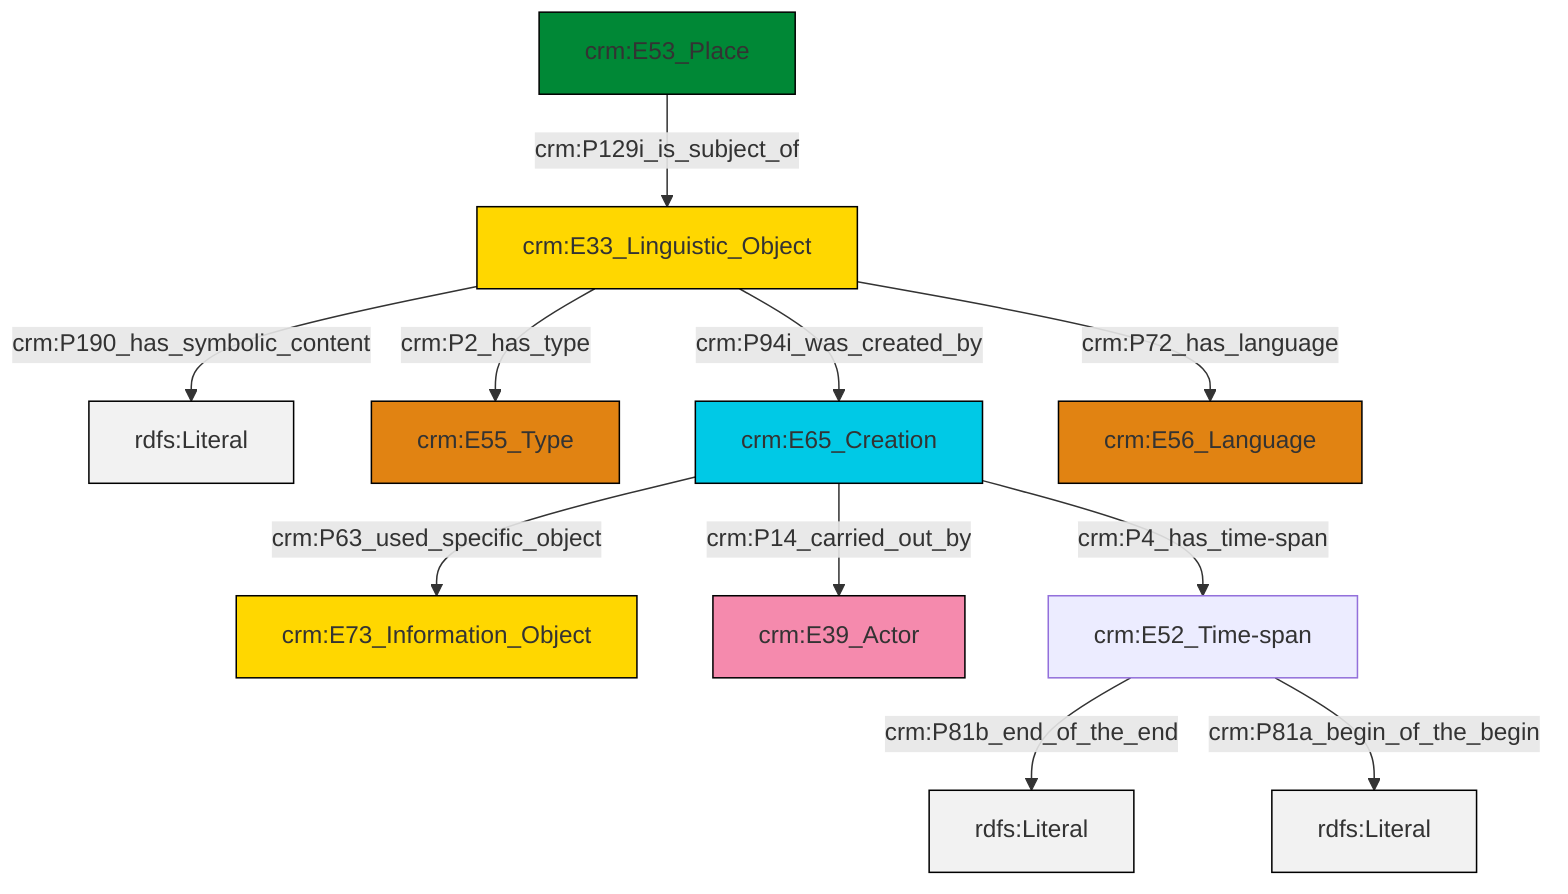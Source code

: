 graph TD
classDef Literal fill:#f2f2f2,stroke:#000000;
classDef CRM_Entity fill:#FFFFFF,stroke:#000000;
classDef Temporal_Entity fill:#00C9E6, stroke:#000000;
classDef Type fill:#E18312, stroke:#000000;
classDef Time-Span fill:#2C9C91, stroke:#000000;
classDef Appellation fill:#FFEB7F, stroke:#000000;
classDef Place fill:#008836, stroke:#000000;
classDef Persistent_Item fill:#B266B2, stroke:#000000;
classDef Conceptual_Object fill:#FFD700, stroke:#000000;
classDef Physical_Thing fill:#D2B48C, stroke:#000000;
classDef Actor fill:#f58aad, stroke:#000000;
classDef PC_Classes fill:#4ce600, stroke:#000000;
classDef Multi fill:#cccccc,stroke:#000000;

0["crm:E33_Linguistic_Object"]:::Conceptual_Object -->|crm:P190_has_symbolic_content| 4[rdfs:Literal]:::Literal
9["crm:E53_Place"]:::Place -->|crm:P129i_is_subject_of| 0["crm:E33_Linguistic_Object"]:::Conceptual_Object
0["crm:E33_Linguistic_Object"]:::Conceptual_Object -->|crm:P94i_was_created_by| 13["crm:E65_Creation"]:::Temporal_Entity
11["crm:E52_Time-span"]:::Default -->|crm:P81b_end_of_the_end| 14[rdfs:Literal]:::Literal
0["crm:E33_Linguistic_Object"]:::Conceptual_Object -->|crm:P72_has_language| 15["crm:E56_Language"]:::Type
0["crm:E33_Linguistic_Object"]:::Conceptual_Object -->|crm:P2_has_type| 7["crm:E55_Type"]:::Type
13["crm:E65_Creation"]:::Temporal_Entity -->|crm:P4_has_time-span| 11["crm:E52_Time-span"]:::Default
11["crm:E52_Time-span"]:::Default -->|crm:P81a_begin_of_the_begin| 18[rdfs:Literal]:::Literal
13["crm:E65_Creation"]:::Temporal_Entity -->|crm:P63_used_specific_object| 2["crm:E73_Information_Object"]:::Conceptual_Object
13["crm:E65_Creation"]:::Temporal_Entity -->|crm:P14_carried_out_by| 5["crm:E39_Actor"]:::Actor